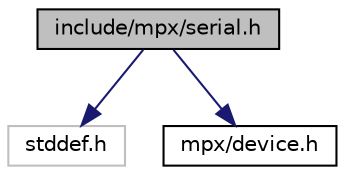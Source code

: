 digraph "include/mpx/serial.h"
{
 // LATEX_PDF_SIZE
  edge [fontname="Helvetica",fontsize="10",labelfontname="Helvetica",labelfontsize="10"];
  node [fontname="Helvetica",fontsize="10",shape=record];
  Node1 [label="include/mpx/serial.h",height=0.2,width=0.4,color="black", fillcolor="grey75", style="filled", fontcolor="black",tooltip="Kernel functions and constants for handling serial I/O."];
  Node1 -> Node2 [color="midnightblue",fontsize="10",style="solid",fontname="Helvetica"];
  Node2 [label="stddef.h",height=0.2,width=0.4,color="grey75", fillcolor="white", style="filled",tooltip=" "];
  Node1 -> Node3 [color="midnightblue",fontsize="10",style="solid",fontname="Helvetica"];
  Node3 [label="mpx/device.h",height=0.2,width=0.4,color="black", fillcolor="white", style="filled",URL="$device_8h_source.html",tooltip=" "];
}
